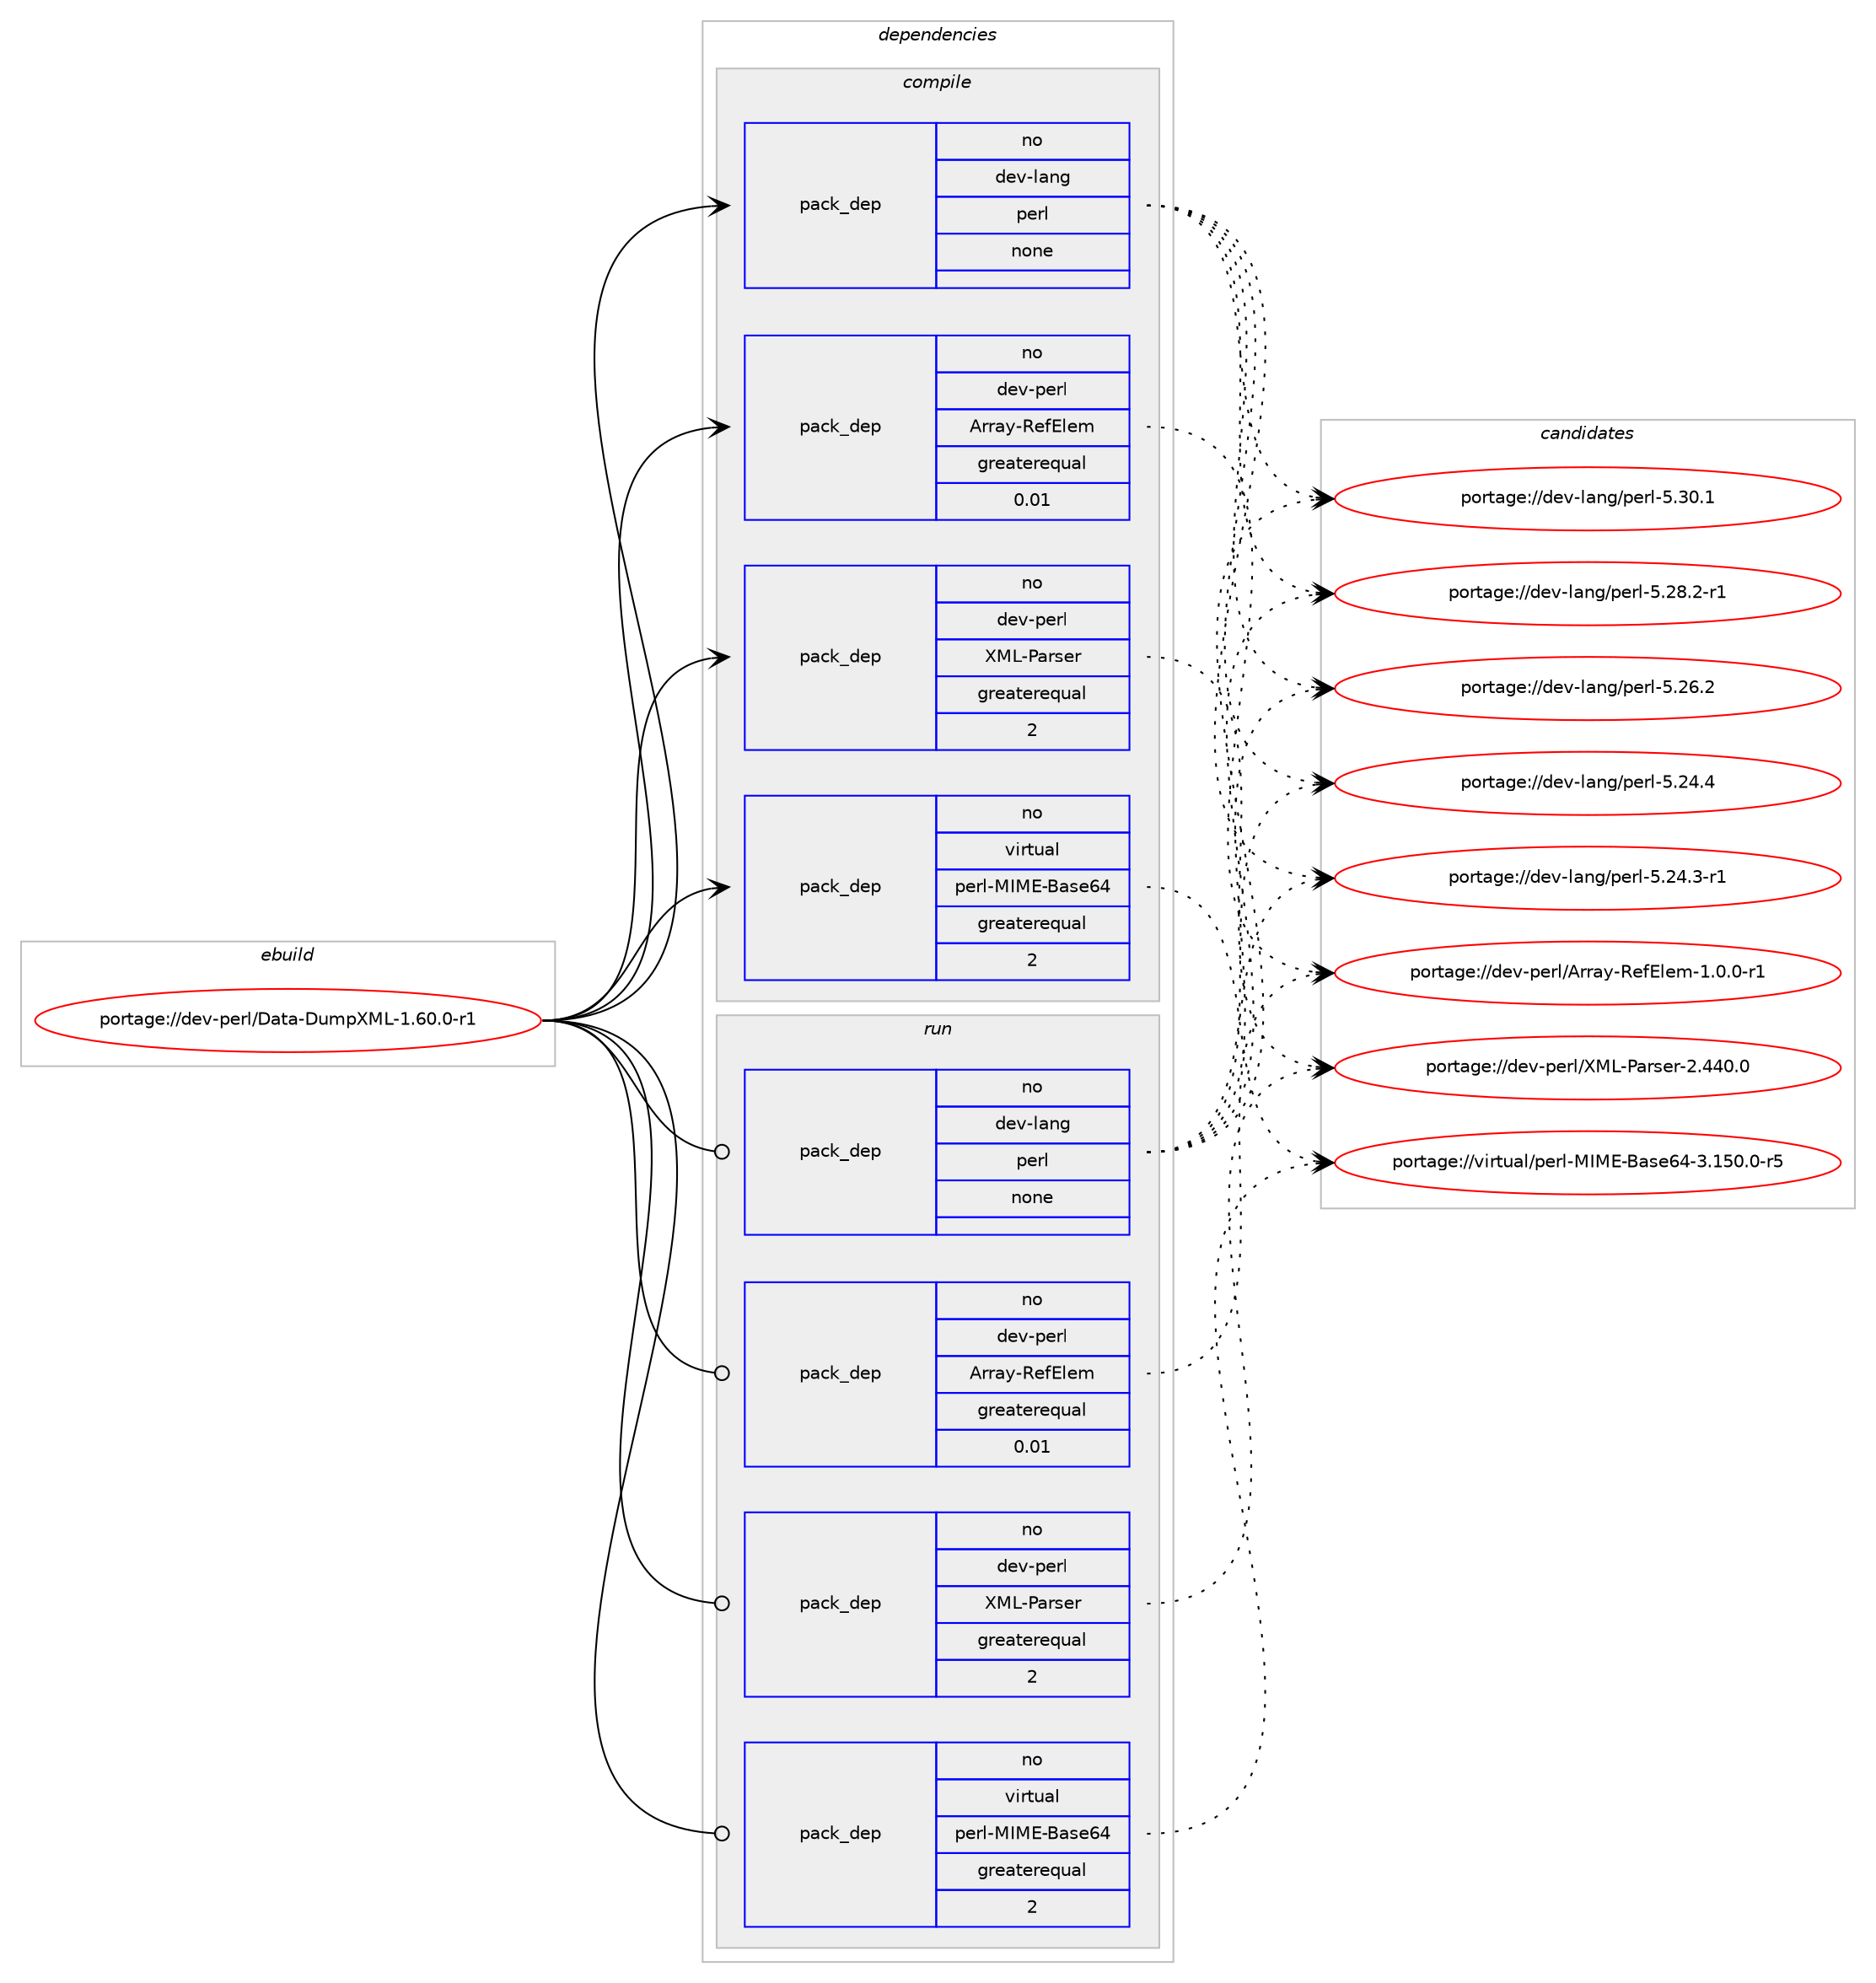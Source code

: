 digraph prolog {

# *************
# Graph options
# *************

newrank=true;
concentrate=true;
compound=true;
graph [rankdir=LR,fontname=Helvetica,fontsize=10,ranksep=1.5];#, ranksep=2.5, nodesep=0.2];
edge  [arrowhead=vee];
node  [fontname=Helvetica,fontsize=10];

# **********
# The ebuild
# **********

subgraph cluster_leftcol {
color=gray;
label=<<i>ebuild</i>>;
id [label="portage://dev-perl/Data-DumpXML-1.60.0-r1", color=red, width=4, href="../dev-perl/Data-DumpXML-1.60.0-r1.svg"];
}

# ****************
# The dependencies
# ****************

subgraph cluster_midcol {
color=gray;
label=<<i>dependencies</i>>;
subgraph cluster_compile {
fillcolor="#eeeeee";
style=filled;
label=<<i>compile</i>>;
subgraph pack369580 {
dependency497118 [label=<<TABLE BORDER="0" CELLBORDER="1" CELLSPACING="0" CELLPADDING="4" WIDTH="220"><TR><TD ROWSPAN="6" CELLPADDING="30">pack_dep</TD></TR><TR><TD WIDTH="110">no</TD></TR><TR><TD>dev-lang</TD></TR><TR><TD>perl</TD></TR><TR><TD>none</TD></TR><TR><TD></TD></TR></TABLE>>, shape=none, color=blue];
}
id:e -> dependency497118:w [weight=20,style="solid",arrowhead="vee"];
subgraph pack369581 {
dependency497119 [label=<<TABLE BORDER="0" CELLBORDER="1" CELLSPACING="0" CELLPADDING="4" WIDTH="220"><TR><TD ROWSPAN="6" CELLPADDING="30">pack_dep</TD></TR><TR><TD WIDTH="110">no</TD></TR><TR><TD>dev-perl</TD></TR><TR><TD>Array-RefElem</TD></TR><TR><TD>greaterequal</TD></TR><TR><TD>0.01</TD></TR></TABLE>>, shape=none, color=blue];
}
id:e -> dependency497119:w [weight=20,style="solid",arrowhead="vee"];
subgraph pack369582 {
dependency497120 [label=<<TABLE BORDER="0" CELLBORDER="1" CELLSPACING="0" CELLPADDING="4" WIDTH="220"><TR><TD ROWSPAN="6" CELLPADDING="30">pack_dep</TD></TR><TR><TD WIDTH="110">no</TD></TR><TR><TD>dev-perl</TD></TR><TR><TD>XML-Parser</TD></TR><TR><TD>greaterequal</TD></TR><TR><TD>2</TD></TR></TABLE>>, shape=none, color=blue];
}
id:e -> dependency497120:w [weight=20,style="solid",arrowhead="vee"];
subgraph pack369583 {
dependency497121 [label=<<TABLE BORDER="0" CELLBORDER="1" CELLSPACING="0" CELLPADDING="4" WIDTH="220"><TR><TD ROWSPAN="6" CELLPADDING="30">pack_dep</TD></TR><TR><TD WIDTH="110">no</TD></TR><TR><TD>virtual</TD></TR><TR><TD>perl-MIME-Base64</TD></TR><TR><TD>greaterequal</TD></TR><TR><TD>2</TD></TR></TABLE>>, shape=none, color=blue];
}
id:e -> dependency497121:w [weight=20,style="solid",arrowhead="vee"];
}
subgraph cluster_compileandrun {
fillcolor="#eeeeee";
style=filled;
label=<<i>compile and run</i>>;
}
subgraph cluster_run {
fillcolor="#eeeeee";
style=filled;
label=<<i>run</i>>;
subgraph pack369584 {
dependency497122 [label=<<TABLE BORDER="0" CELLBORDER="1" CELLSPACING="0" CELLPADDING="4" WIDTH="220"><TR><TD ROWSPAN="6" CELLPADDING="30">pack_dep</TD></TR><TR><TD WIDTH="110">no</TD></TR><TR><TD>dev-lang</TD></TR><TR><TD>perl</TD></TR><TR><TD>none</TD></TR><TR><TD></TD></TR></TABLE>>, shape=none, color=blue];
}
id:e -> dependency497122:w [weight=20,style="solid",arrowhead="odot"];
subgraph pack369585 {
dependency497123 [label=<<TABLE BORDER="0" CELLBORDER="1" CELLSPACING="0" CELLPADDING="4" WIDTH="220"><TR><TD ROWSPAN="6" CELLPADDING="30">pack_dep</TD></TR><TR><TD WIDTH="110">no</TD></TR><TR><TD>dev-perl</TD></TR><TR><TD>Array-RefElem</TD></TR><TR><TD>greaterequal</TD></TR><TR><TD>0.01</TD></TR></TABLE>>, shape=none, color=blue];
}
id:e -> dependency497123:w [weight=20,style="solid",arrowhead="odot"];
subgraph pack369586 {
dependency497124 [label=<<TABLE BORDER="0" CELLBORDER="1" CELLSPACING="0" CELLPADDING="4" WIDTH="220"><TR><TD ROWSPAN="6" CELLPADDING="30">pack_dep</TD></TR><TR><TD WIDTH="110">no</TD></TR><TR><TD>dev-perl</TD></TR><TR><TD>XML-Parser</TD></TR><TR><TD>greaterequal</TD></TR><TR><TD>2</TD></TR></TABLE>>, shape=none, color=blue];
}
id:e -> dependency497124:w [weight=20,style="solid",arrowhead="odot"];
subgraph pack369587 {
dependency497125 [label=<<TABLE BORDER="0" CELLBORDER="1" CELLSPACING="0" CELLPADDING="4" WIDTH="220"><TR><TD ROWSPAN="6" CELLPADDING="30">pack_dep</TD></TR><TR><TD WIDTH="110">no</TD></TR><TR><TD>virtual</TD></TR><TR><TD>perl-MIME-Base64</TD></TR><TR><TD>greaterequal</TD></TR><TR><TD>2</TD></TR></TABLE>>, shape=none, color=blue];
}
id:e -> dependency497125:w [weight=20,style="solid",arrowhead="odot"];
}
}

# **************
# The candidates
# **************

subgraph cluster_choices {
rank=same;
color=gray;
label=<<i>candidates</i>>;

subgraph choice369580 {
color=black;
nodesep=1;
choice10010111845108971101034711210111410845534651484649 [label="portage://dev-lang/perl-5.30.1", color=red, width=4,href="../dev-lang/perl-5.30.1.svg"];
choice100101118451089711010347112101114108455346505646504511449 [label="portage://dev-lang/perl-5.28.2-r1", color=red, width=4,href="../dev-lang/perl-5.28.2-r1.svg"];
choice10010111845108971101034711210111410845534650544650 [label="portage://dev-lang/perl-5.26.2", color=red, width=4,href="../dev-lang/perl-5.26.2.svg"];
choice10010111845108971101034711210111410845534650524652 [label="portage://dev-lang/perl-5.24.4", color=red, width=4,href="../dev-lang/perl-5.24.4.svg"];
choice100101118451089711010347112101114108455346505246514511449 [label="portage://dev-lang/perl-5.24.3-r1", color=red, width=4,href="../dev-lang/perl-5.24.3-r1.svg"];
dependency497118:e -> choice10010111845108971101034711210111410845534651484649:w [style=dotted,weight="100"];
dependency497118:e -> choice100101118451089711010347112101114108455346505646504511449:w [style=dotted,weight="100"];
dependency497118:e -> choice10010111845108971101034711210111410845534650544650:w [style=dotted,weight="100"];
dependency497118:e -> choice10010111845108971101034711210111410845534650524652:w [style=dotted,weight="100"];
dependency497118:e -> choice100101118451089711010347112101114108455346505246514511449:w [style=dotted,weight="100"];
}
subgraph choice369581 {
color=black;
nodesep=1;
choice100101118451121011141084765114114971214582101102691081011094549464846484511449 [label="portage://dev-perl/Array-RefElem-1.0.0-r1", color=red, width=4,href="../dev-perl/Array-RefElem-1.0.0-r1.svg"];
dependency497119:e -> choice100101118451121011141084765114114971214582101102691081011094549464846484511449:w [style=dotted,weight="100"];
}
subgraph choice369582 {
color=black;
nodesep=1;
choice10010111845112101114108478877764580971141151011144550465252484648 [label="portage://dev-perl/XML-Parser-2.440.0", color=red, width=4,href="../dev-perl/XML-Parser-2.440.0.svg"];
dependency497120:e -> choice10010111845112101114108478877764580971141151011144550465252484648:w [style=dotted,weight="100"];
}
subgraph choice369583 {
color=black;
nodesep=1;
choice11810511411611797108471121011141084577737769456697115101545245514649534846484511453 [label="portage://virtual/perl-MIME-Base64-3.150.0-r5", color=red, width=4,href="../virtual/perl-MIME-Base64-3.150.0-r5.svg"];
dependency497121:e -> choice11810511411611797108471121011141084577737769456697115101545245514649534846484511453:w [style=dotted,weight="100"];
}
subgraph choice369584 {
color=black;
nodesep=1;
choice10010111845108971101034711210111410845534651484649 [label="portage://dev-lang/perl-5.30.1", color=red, width=4,href="../dev-lang/perl-5.30.1.svg"];
choice100101118451089711010347112101114108455346505646504511449 [label="portage://dev-lang/perl-5.28.2-r1", color=red, width=4,href="../dev-lang/perl-5.28.2-r1.svg"];
choice10010111845108971101034711210111410845534650544650 [label="portage://dev-lang/perl-5.26.2", color=red, width=4,href="../dev-lang/perl-5.26.2.svg"];
choice10010111845108971101034711210111410845534650524652 [label="portage://dev-lang/perl-5.24.4", color=red, width=4,href="../dev-lang/perl-5.24.4.svg"];
choice100101118451089711010347112101114108455346505246514511449 [label="portage://dev-lang/perl-5.24.3-r1", color=red, width=4,href="../dev-lang/perl-5.24.3-r1.svg"];
dependency497122:e -> choice10010111845108971101034711210111410845534651484649:w [style=dotted,weight="100"];
dependency497122:e -> choice100101118451089711010347112101114108455346505646504511449:w [style=dotted,weight="100"];
dependency497122:e -> choice10010111845108971101034711210111410845534650544650:w [style=dotted,weight="100"];
dependency497122:e -> choice10010111845108971101034711210111410845534650524652:w [style=dotted,weight="100"];
dependency497122:e -> choice100101118451089711010347112101114108455346505246514511449:w [style=dotted,weight="100"];
}
subgraph choice369585 {
color=black;
nodesep=1;
choice100101118451121011141084765114114971214582101102691081011094549464846484511449 [label="portage://dev-perl/Array-RefElem-1.0.0-r1", color=red, width=4,href="../dev-perl/Array-RefElem-1.0.0-r1.svg"];
dependency497123:e -> choice100101118451121011141084765114114971214582101102691081011094549464846484511449:w [style=dotted,weight="100"];
}
subgraph choice369586 {
color=black;
nodesep=1;
choice10010111845112101114108478877764580971141151011144550465252484648 [label="portage://dev-perl/XML-Parser-2.440.0", color=red, width=4,href="../dev-perl/XML-Parser-2.440.0.svg"];
dependency497124:e -> choice10010111845112101114108478877764580971141151011144550465252484648:w [style=dotted,weight="100"];
}
subgraph choice369587 {
color=black;
nodesep=1;
choice11810511411611797108471121011141084577737769456697115101545245514649534846484511453 [label="portage://virtual/perl-MIME-Base64-3.150.0-r5", color=red, width=4,href="../virtual/perl-MIME-Base64-3.150.0-r5.svg"];
dependency497125:e -> choice11810511411611797108471121011141084577737769456697115101545245514649534846484511453:w [style=dotted,weight="100"];
}
}

}
